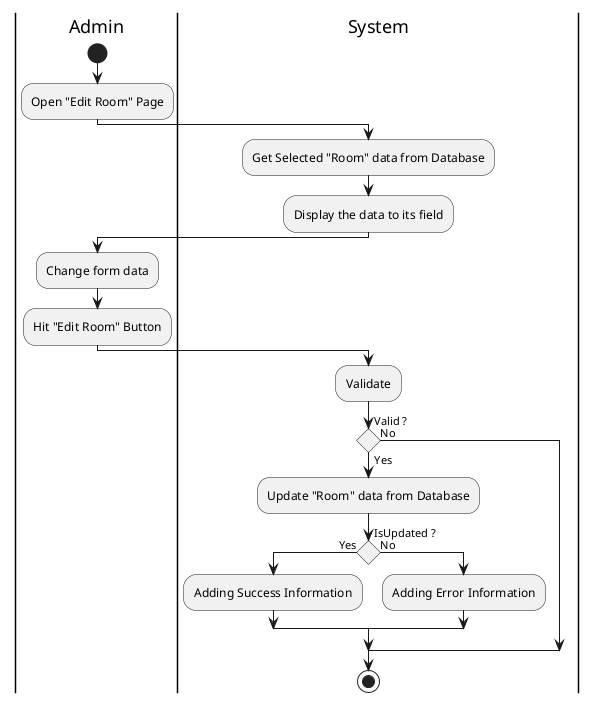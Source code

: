 @startuml UpdateRoom

skinparam ConditionEndStyle hline
skinparam conditionStyle diamond
skinparam Monochrome true
skinparam Shadowing false

|Admin|
start
:Open "Edit Room" Page;

|System|
:Get Selected "Room" data from Database;
:Display the data to its field;

|Admin|
:Change form data;
:Hit "Edit Room" Button;

|System|
:Validate;

if (Valid ?) then (Yes)
    :Update "Room" data from Database;
    if (IsUpdated ?) then (Yes)
        :Adding Success Information;
    else (No)
        :Adding Error Information;
    endif
else (No)
endif
stop

@enduml